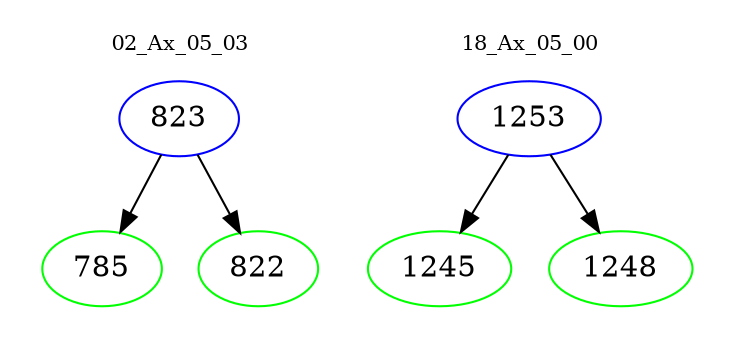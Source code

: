digraph{
subgraph cluster_0 {
color = white
label = "02_Ax_05_03";
fontsize=10;
T0_823 [label="823", color="blue"]
T0_823 -> T0_785 [color="black"]
T0_785 [label="785", color="green"]
T0_823 -> T0_822 [color="black"]
T0_822 [label="822", color="green"]
}
subgraph cluster_1 {
color = white
label = "18_Ax_05_00";
fontsize=10;
T1_1253 [label="1253", color="blue"]
T1_1253 -> T1_1245 [color="black"]
T1_1245 [label="1245", color="green"]
T1_1253 -> T1_1248 [color="black"]
T1_1248 [label="1248", color="green"]
}
}
